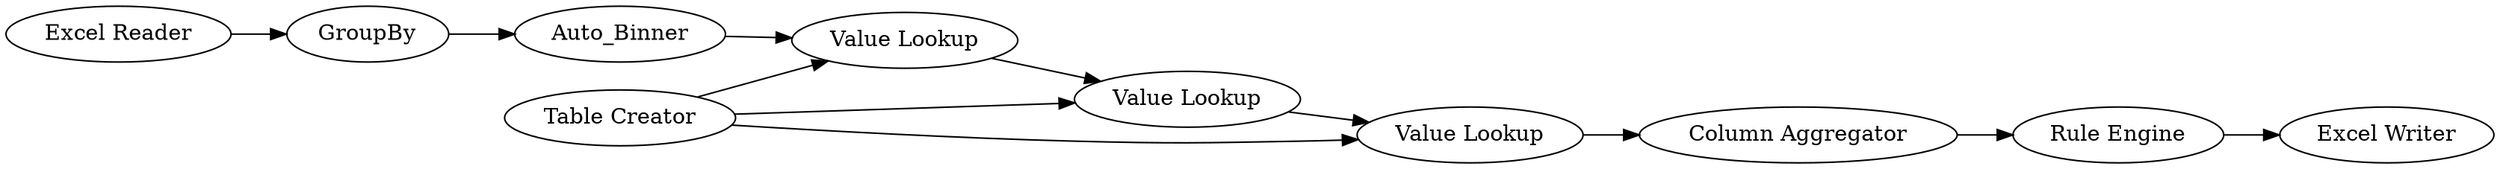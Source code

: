 digraph {
	1 [label="Excel Reader"]
	2 [label=GroupBy]
	3 [label=Auto_Binner]
	4 [label="Table Creator"]
	5 [label="Value Lookup"]
	6 [label="Value Lookup"]
	7 [label="Value Lookup"]
	8 [label="Column Aggregator"]
	9 [label="Excel Writer"]
	13 [label="Rule Engine"]
	1 -> 2
	2 -> 3
	3 -> 5
	4 -> 5
	4 -> 6
	4 -> 7
	5 -> 6
	6 -> 7
	7 -> 8
	8 -> 13
	13 -> 9
	rankdir=LR
}
